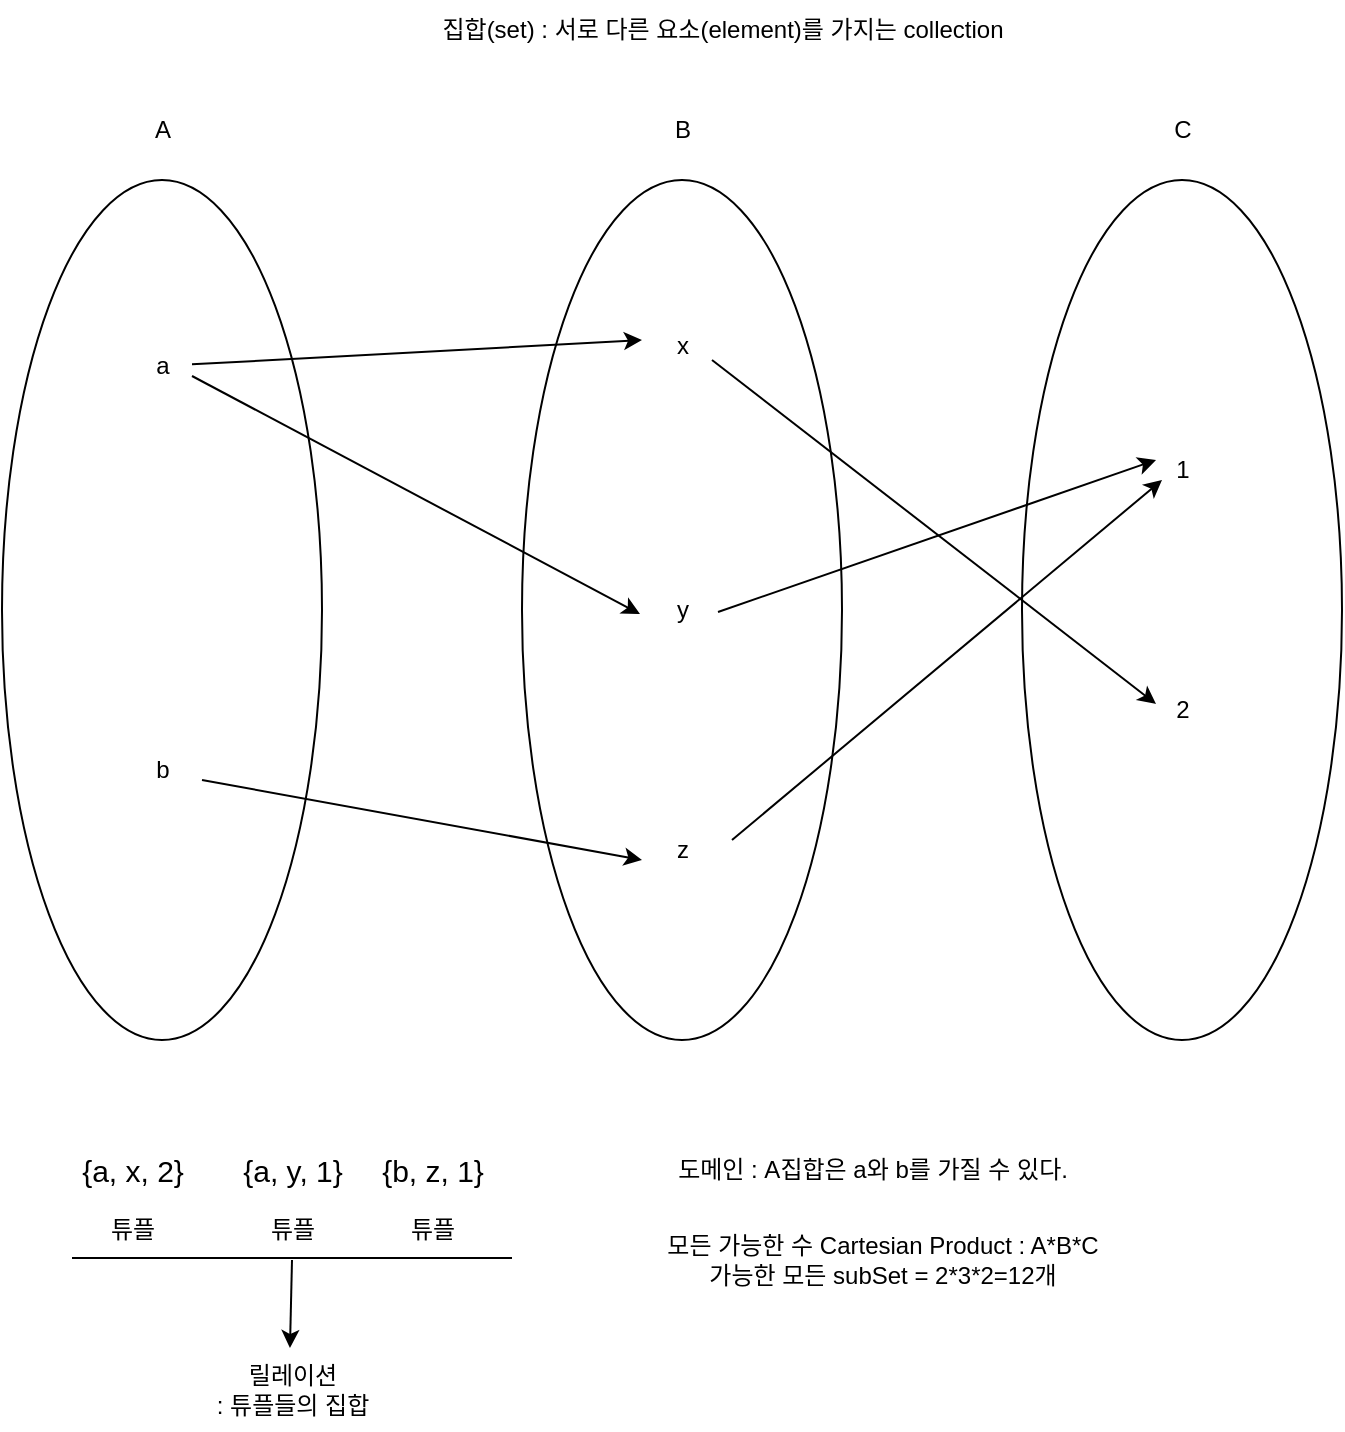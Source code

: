 <mxfile version="24.2.8" type="device" pages="2">
  <diagram name="페이지-1" id="aZSiWznr_yg8zhvBiAhs">
    <mxGraphModel dx="1434" dy="780" grid="1" gridSize="10" guides="1" tooltips="1" connect="1" arrows="0" fold="1" page="1" pageScale="1" pageWidth="827" pageHeight="1169" math="0" shadow="0">
      <root>
        <mxCell id="0" />
        <mxCell id="1" parent="0" />
        <mxCell id="nqM7OqQi4S9XgycmVpKN-1" value="" style="ellipse;whiteSpace=wrap;html=1;rounded=1;" vertex="1" parent="1">
          <mxGeometry x="40" y="120" width="160" height="430" as="geometry" />
        </mxCell>
        <mxCell id="nqM7OqQi4S9XgycmVpKN-2" value="a" style="text;html=1;align=center;verticalAlign=middle;resizable=0;points=[];autosize=1;strokeColor=none;fillColor=none;rounded=1;" vertex="1" parent="1">
          <mxGeometry x="105" y="198" width="30" height="30" as="geometry" />
        </mxCell>
        <mxCell id="nqM7OqQi4S9XgycmVpKN-3" value="b" style="text;html=1;align=center;verticalAlign=middle;resizable=0;points=[];autosize=1;strokeColor=none;fillColor=none;rounded=1;" vertex="1" parent="1">
          <mxGeometry x="105" y="400" width="30" height="30" as="geometry" />
        </mxCell>
        <mxCell id="nqM7OqQi4S9XgycmVpKN-4" value="" style="ellipse;whiteSpace=wrap;html=1;rounded=1;" vertex="1" parent="1">
          <mxGeometry x="300" y="120" width="160" height="430" as="geometry" />
        </mxCell>
        <mxCell id="nqM7OqQi4S9XgycmVpKN-5" value="x" style="text;html=1;align=center;verticalAlign=middle;resizable=0;points=[];autosize=1;strokeColor=none;fillColor=none;rounded=1;" vertex="1" parent="1">
          <mxGeometry x="365" y="188" width="30" height="30" as="geometry" />
        </mxCell>
        <mxCell id="nqM7OqQi4S9XgycmVpKN-6" value="y" style="text;html=1;align=center;verticalAlign=middle;resizable=0;points=[];autosize=1;strokeColor=none;fillColor=none;rounded=1;" vertex="1" parent="1">
          <mxGeometry x="365" y="320" width="30" height="30" as="geometry" />
        </mxCell>
        <mxCell id="nqM7OqQi4S9XgycmVpKN-7" value="z" style="text;html=1;align=center;verticalAlign=middle;resizable=0;points=[];autosize=1;strokeColor=none;fillColor=none;rounded=1;" vertex="1" parent="1">
          <mxGeometry x="365" y="440" width="30" height="30" as="geometry" />
        </mxCell>
        <mxCell id="nqM7OqQi4S9XgycmVpKN-8" style="rounded=1;orthogonalLoop=1;jettySize=auto;html=1;entryX=-0.167;entryY=0.4;entryDx=0;entryDy=0;entryPerimeter=0;" edge="1" parent="1" source="nqM7OqQi4S9XgycmVpKN-2" target="nqM7OqQi4S9XgycmVpKN-5">
          <mxGeometry relative="1" as="geometry">
            <mxPoint x="340" y="210" as="targetPoint" />
          </mxGeometry>
        </mxCell>
        <mxCell id="nqM7OqQi4S9XgycmVpKN-9" style="rounded=1;orthogonalLoop=1;jettySize=auto;html=1;" edge="1" parent="1">
          <mxGeometry relative="1" as="geometry">
            <mxPoint x="140" y="420" as="sourcePoint" />
            <mxPoint x="360" y="460" as="targetPoint" />
          </mxGeometry>
        </mxCell>
        <mxCell id="nqM7OqQi4S9XgycmVpKN-10" value="집합(set) : 서로 다른 요소(element)를 가지는 collection" style="text;html=1;align=center;verticalAlign=middle;resizable=0;points=[];autosize=1;strokeColor=none;fillColor=none;rounded=1;" vertex="1" parent="1">
          <mxGeometry x="240" y="30" width="320" height="30" as="geometry" />
        </mxCell>
        <mxCell id="nqM7OqQi4S9XgycmVpKN-11" value="" style="ellipse;whiteSpace=wrap;html=1;rounded=1;" vertex="1" parent="1">
          <mxGeometry x="550" y="120" width="160" height="430" as="geometry" />
        </mxCell>
        <mxCell id="nqM7OqQi4S9XgycmVpKN-12" value="1" style="text;html=1;align=center;verticalAlign=middle;resizable=0;points=[];autosize=1;strokeColor=none;fillColor=none;rounded=1;" vertex="1" parent="1">
          <mxGeometry x="615" y="250" width="30" height="30" as="geometry" />
        </mxCell>
        <mxCell id="nqM7OqQi4S9XgycmVpKN-13" value="2" style="text;html=1;align=center;verticalAlign=middle;resizable=0;points=[];autosize=1;strokeColor=none;fillColor=none;rounded=1;" vertex="1" parent="1">
          <mxGeometry x="615" y="370" width="30" height="30" as="geometry" />
        </mxCell>
        <mxCell id="nqM7OqQi4S9XgycmVpKN-14" style="rounded=1;orthogonalLoop=1;jettySize=auto;html=1;entryX=0.067;entryY=0.4;entryDx=0;entryDy=0;entryPerimeter=0;" edge="1" parent="1" target="nqM7OqQi4S9XgycmVpKN-13">
          <mxGeometry relative="1" as="geometry">
            <mxPoint x="395" y="210" as="sourcePoint" />
            <mxPoint x="620" y="198" as="targetPoint" />
          </mxGeometry>
        </mxCell>
        <mxCell id="nqM7OqQi4S9XgycmVpKN-15" style="rounded=1;orthogonalLoop=1;jettySize=auto;html=1;entryX=0.167;entryY=0.667;entryDx=0;entryDy=0;entryPerimeter=0;" edge="1" parent="1" target="nqM7OqQi4S9XgycmVpKN-12">
          <mxGeometry relative="1" as="geometry">
            <mxPoint x="405" y="450" as="sourcePoint" />
            <mxPoint x="610" y="265" as="targetPoint" />
          </mxGeometry>
        </mxCell>
        <mxCell id="nqM7OqQi4S9XgycmVpKN-16" style="rounded=1;orthogonalLoop=1;jettySize=auto;html=1;entryX=-0.2;entryY=0.567;entryDx=0;entryDy=0;entryPerimeter=0;" edge="1" parent="1" target="nqM7OqQi4S9XgycmVpKN-6">
          <mxGeometry relative="1" as="geometry">
            <mxPoint x="135" y="218" as="sourcePoint" />
            <mxPoint x="357" y="390" as="targetPoint" />
          </mxGeometry>
        </mxCell>
        <mxCell id="nqM7OqQi4S9XgycmVpKN-17" style="rounded=1;orthogonalLoop=1;jettySize=auto;html=1;entryX=0.067;entryY=0.333;entryDx=0;entryDy=0;entryPerimeter=0;exitX=1.1;exitY=0.533;exitDx=0;exitDy=0;exitPerimeter=0;" edge="1" parent="1" source="nqM7OqQi4S9XgycmVpKN-6" target="nqM7OqQi4S9XgycmVpKN-12">
          <mxGeometry relative="1" as="geometry">
            <mxPoint x="415" y="460" as="sourcePoint" />
            <mxPoint x="630" y="280" as="targetPoint" />
          </mxGeometry>
        </mxCell>
        <mxCell id="nqM7OqQi4S9XgycmVpKN-18" value="{a, x, 2}" style="text;html=1;align=center;verticalAlign=middle;resizable=0;points=[];autosize=1;strokeColor=none;fillColor=none;fontSize=15;" vertex="1" parent="1">
          <mxGeometry x="70" y="600" width="70" height="30" as="geometry" />
        </mxCell>
        <mxCell id="nqM7OqQi4S9XgycmVpKN-19" value="{a, y, 1}" style="text;html=1;align=center;verticalAlign=middle;resizable=0;points=[];autosize=1;strokeColor=none;fillColor=none;fontSize=15;" vertex="1" parent="1">
          <mxGeometry x="150" y="600" width="70" height="30" as="geometry" />
        </mxCell>
        <mxCell id="nqM7OqQi4S9XgycmVpKN-20" value="{&lt;span style=&quot;background-color: initial; font-size: 15px;&quot;&gt;b, z, 1}&lt;/span&gt;" style="text;html=1;align=center;verticalAlign=middle;resizable=0;points=[];autosize=1;strokeColor=none;fillColor=none;fontSize=15;" vertex="1" parent="1">
          <mxGeometry x="220" y="600" width="70" height="30" as="geometry" />
        </mxCell>
        <mxCell id="nqM7OqQi4S9XgycmVpKN-21" value="튜플" style="text;html=1;align=center;verticalAlign=middle;resizable=0;points=[];autosize=1;strokeColor=none;fillColor=none;" vertex="1" parent="1">
          <mxGeometry x="80" y="630" width="50" height="30" as="geometry" />
        </mxCell>
        <mxCell id="nqM7OqQi4S9XgycmVpKN-22" value="튜플" style="text;html=1;align=center;verticalAlign=middle;resizable=0;points=[];autosize=1;strokeColor=none;fillColor=none;" vertex="1" parent="1">
          <mxGeometry x="160" y="630" width="50" height="30" as="geometry" />
        </mxCell>
        <mxCell id="nqM7OqQi4S9XgycmVpKN-23" value="튜플" style="text;html=1;align=center;verticalAlign=middle;resizable=0;points=[];autosize=1;strokeColor=none;fillColor=none;" vertex="1" parent="1">
          <mxGeometry x="230" y="630" width="50" height="30" as="geometry" />
        </mxCell>
        <mxCell id="nqM7OqQi4S9XgycmVpKN-24" value="릴레이션&lt;div&gt;: 튜플들의 집합&lt;/div&gt;" style="text;html=1;align=center;verticalAlign=middle;resizable=0;points=[];autosize=1;strokeColor=none;fillColor=none;" vertex="1" parent="1">
          <mxGeometry x="130" y="705" width="110" height="40" as="geometry" />
        </mxCell>
        <mxCell id="nqM7OqQi4S9XgycmVpKN-25" value="" style="endArrow=none;html=1;rounded=1;" edge="1" parent="1">
          <mxGeometry width="50" height="50" relative="1" as="geometry">
            <mxPoint x="75" y="659" as="sourcePoint" />
            <mxPoint x="295" y="659" as="targetPoint" />
          </mxGeometry>
        </mxCell>
        <mxCell id="nqM7OqQi4S9XgycmVpKN-26" value="" style="endArrow=classic;html=1;rounded=1;entryX=0.414;entryY=-0.2;entryDx=0;entryDy=0;entryPerimeter=0;" edge="1" parent="1">
          <mxGeometry width="50" height="50" relative="1" as="geometry">
            <mxPoint x="185" y="660" as="sourcePoint" />
            <mxPoint x="183.98" y="704" as="targetPoint" />
          </mxGeometry>
        </mxCell>
        <mxCell id="nqM7OqQi4S9XgycmVpKN-27" value="A" style="text;html=1;align=center;verticalAlign=middle;resizable=0;points=[];autosize=1;strokeColor=none;fillColor=none;" vertex="1" parent="1">
          <mxGeometry x="105" y="80" width="30" height="30" as="geometry" />
        </mxCell>
        <mxCell id="nqM7OqQi4S9XgycmVpKN-28" value="B" style="text;html=1;align=center;verticalAlign=middle;resizable=0;points=[];autosize=1;strokeColor=none;fillColor=none;" vertex="1" parent="1">
          <mxGeometry x="365" y="80" width="30" height="30" as="geometry" />
        </mxCell>
        <mxCell id="nqM7OqQi4S9XgycmVpKN-29" value="C" style="text;html=1;align=center;verticalAlign=middle;resizable=0;points=[];autosize=1;strokeColor=none;fillColor=none;" vertex="1" parent="1">
          <mxGeometry x="615" y="80" width="30" height="30" as="geometry" />
        </mxCell>
        <mxCell id="nqM7OqQi4S9XgycmVpKN-30" value="도메인 : A집합은 a와 b를 가질 수 있다." style="text;html=1;align=center;verticalAlign=middle;resizable=0;points=[];autosize=1;strokeColor=none;fillColor=none;" vertex="1" parent="1">
          <mxGeometry x="360" y="600" width="230" height="30" as="geometry" />
        </mxCell>
        <mxCell id="nqM7OqQi4S9XgycmVpKN-31" value="모든 가능한 수 Cartesian Product : A*B*C&lt;div&gt;가능한 모든 subSet = 2*3*2=12개&lt;/div&gt;" style="text;html=1;align=center;verticalAlign=middle;resizable=0;points=[];autosize=1;strokeColor=none;fillColor=none;" vertex="1" parent="1">
          <mxGeometry x="360" y="640" width="240" height="40" as="geometry" />
        </mxCell>
      </root>
    </mxGraphModel>
  </diagram>
  <diagram id="JvYuJQO2OBf_xZoW52aS" name="페이지-2">
    <mxGraphModel dx="1434" dy="780" grid="1" gridSize="10" guides="1" tooltips="1" connect="1" arrows="1" fold="1" page="1" pageScale="1" pageWidth="827" pageHeight="1169" math="0" shadow="0">
      <root>
        <mxCell id="0" />
        <mxCell id="1" parent="0" />
        <mxCell id="1yPm4N78pYMV1YSyOu46-1" value="" style="ellipse;whiteSpace=wrap;html=1;rounded=1;" vertex="1" parent="1">
          <mxGeometry x="40" y="120" width="160" height="430" as="geometry" />
        </mxCell>
        <mxCell id="1yPm4N78pYMV1YSyOu46-2" value="홍보팀" style="text;html=1;align=center;verticalAlign=middle;resizable=0;points=[];autosize=1;strokeColor=none;fillColor=none;rounded=1;" vertex="1" parent="1">
          <mxGeometry x="90" y="198" width="60" height="30" as="geometry" />
        </mxCell>
        <mxCell id="1yPm4N78pYMV1YSyOu46-3" value="개발팀" style="text;html=1;align=center;verticalAlign=middle;resizable=0;points=[];autosize=1;strokeColor=none;fillColor=none;rounded=1;" vertex="1" parent="1">
          <mxGeometry x="90" y="400" width="60" height="30" as="geometry" />
        </mxCell>
        <mxCell id="1yPm4N78pYMV1YSyOu46-4" value="" style="ellipse;whiteSpace=wrap;html=1;rounded=1;" vertex="1" parent="1">
          <mxGeometry x="300" y="120" width="160" height="430" as="geometry" />
        </mxCell>
        <mxCell id="1yPm4N78pYMV1YSyOu46-5" value="홍길동" style="text;html=1;align=center;verticalAlign=middle;resizable=0;points=[];autosize=1;strokeColor=none;fillColor=none;rounded=1;" vertex="1" parent="1">
          <mxGeometry x="350" y="188" width="60" height="30" as="geometry" />
        </mxCell>
        <mxCell id="1yPm4N78pYMV1YSyOu46-6" value="임꺽정" style="text;html=1;align=center;verticalAlign=middle;resizable=0;points=[];autosize=1;strokeColor=none;fillColor=none;rounded=1;" vertex="1" parent="1">
          <mxGeometry x="350" y="320" width="60" height="30" as="geometry" />
        </mxCell>
        <mxCell id="1yPm4N78pYMV1YSyOu46-7" value="전우치" style="text;html=1;align=center;verticalAlign=middle;resizable=0;points=[];autosize=1;strokeColor=none;fillColor=none;rounded=1;" vertex="1" parent="1">
          <mxGeometry x="350" y="440" width="60" height="30" as="geometry" />
        </mxCell>
        <mxCell id="1yPm4N78pYMV1YSyOu46-8" style="rounded=1;orthogonalLoop=1;jettySize=auto;html=1;entryX=-0.167;entryY=0.4;entryDx=0;entryDy=0;entryPerimeter=0;" edge="1" parent="1" source="1yPm4N78pYMV1YSyOu46-2" target="1yPm4N78pYMV1YSyOu46-5">
          <mxGeometry relative="1" as="geometry">
            <mxPoint x="340" y="210" as="targetPoint" />
          </mxGeometry>
        </mxCell>
        <mxCell id="1yPm4N78pYMV1YSyOu46-9" style="rounded=1;orthogonalLoop=1;jettySize=auto;html=1;entryX=0.017;entryY=0.3;entryDx=0;entryDy=0;entryPerimeter=0;" edge="1" parent="1" target="1yPm4N78pYMV1YSyOu46-7">
          <mxGeometry relative="1" as="geometry">
            <mxPoint x="145" y="420" as="sourcePoint" />
            <mxPoint x="365" y="460" as="targetPoint" />
          </mxGeometry>
        </mxCell>
        <mxCell id="1yPm4N78pYMV1YSyOu46-10" value="" style="ellipse;whiteSpace=wrap;html=1;rounded=1;" vertex="1" parent="1">
          <mxGeometry x="550" y="120" width="160" height="430" as="geometry" />
        </mxCell>
        <mxCell id="1yPm4N78pYMV1YSyOu46-11" value="대리" style="text;html=1;align=center;verticalAlign=middle;resizable=0;points=[];autosize=1;strokeColor=none;fillColor=none;rounded=1;" vertex="1" parent="1">
          <mxGeometry x="605" y="250" width="50" height="30" as="geometry" />
        </mxCell>
        <mxCell id="1yPm4N78pYMV1YSyOu46-12" value="과장" style="text;html=1;align=center;verticalAlign=middle;resizable=0;points=[];autosize=1;strokeColor=none;fillColor=none;rounded=1;" vertex="1" parent="1">
          <mxGeometry x="605" y="370" width="50" height="30" as="geometry" />
        </mxCell>
        <mxCell id="1yPm4N78pYMV1YSyOu46-13" style="rounded=1;orthogonalLoop=1;jettySize=auto;html=1;entryX=0.067;entryY=0.4;entryDx=0;entryDy=0;entryPerimeter=0;" edge="1" parent="1" target="1yPm4N78pYMV1YSyOu46-12">
          <mxGeometry relative="1" as="geometry">
            <mxPoint x="395" y="210" as="sourcePoint" />
            <mxPoint x="620" y="198" as="targetPoint" />
          </mxGeometry>
        </mxCell>
        <mxCell id="1yPm4N78pYMV1YSyOu46-14" style="rounded=1;orthogonalLoop=1;jettySize=auto;html=1;entryX=0.167;entryY=0.667;entryDx=0;entryDy=0;entryPerimeter=0;" edge="1" parent="1" target="1yPm4N78pYMV1YSyOu46-11">
          <mxGeometry relative="1" as="geometry">
            <mxPoint x="405" y="450" as="sourcePoint" />
            <mxPoint x="610" y="265" as="targetPoint" />
          </mxGeometry>
        </mxCell>
        <mxCell id="1yPm4N78pYMV1YSyOu46-15" style="rounded=1;orthogonalLoop=1;jettySize=auto;html=1;exitX=0.983;exitY=0.9;exitDx=0;exitDy=0;exitPerimeter=0;" edge="1" parent="1" source="1yPm4N78pYMV1YSyOu46-2">
          <mxGeometry relative="1" as="geometry">
            <mxPoint x="135" y="218" as="sourcePoint" />
            <mxPoint x="340" y="330" as="targetPoint" />
          </mxGeometry>
        </mxCell>
        <mxCell id="1yPm4N78pYMV1YSyOu46-16" style="rounded=1;orthogonalLoop=1;jettySize=auto;html=1;entryX=0.067;entryY=0.333;entryDx=0;entryDy=0;entryPerimeter=0;" edge="1" parent="1" target="1yPm4N78pYMV1YSyOu46-11">
          <mxGeometry relative="1" as="geometry">
            <mxPoint x="410" y="330" as="sourcePoint" />
            <mxPoint x="630" y="280" as="targetPoint" />
          </mxGeometry>
        </mxCell>
        <mxCell id="1yPm4N78pYMV1YSyOu46-17" value="부서" style="text;html=1;align=center;verticalAlign=middle;resizable=0;points=[];autosize=1;strokeColor=none;fillColor=none;" vertex="1" parent="1">
          <mxGeometry x="95" y="80" width="50" height="30" as="geometry" />
        </mxCell>
        <mxCell id="1yPm4N78pYMV1YSyOu46-18" value="이름" style="text;html=1;align=center;verticalAlign=middle;resizable=0;points=[];autosize=1;strokeColor=none;fillColor=none;" vertex="1" parent="1">
          <mxGeometry x="355" y="80" width="50" height="30" as="geometry" />
        </mxCell>
        <mxCell id="1yPm4N78pYMV1YSyOu46-19" value="직급" style="text;html=1;align=center;verticalAlign=middle;resizable=0;points=[];autosize=1;strokeColor=none;fillColor=none;" vertex="1" parent="1">
          <mxGeometry x="605" y="80" width="50" height="30" as="geometry" />
        </mxCell>
      </root>
    </mxGraphModel>
  </diagram>
</mxfile>
